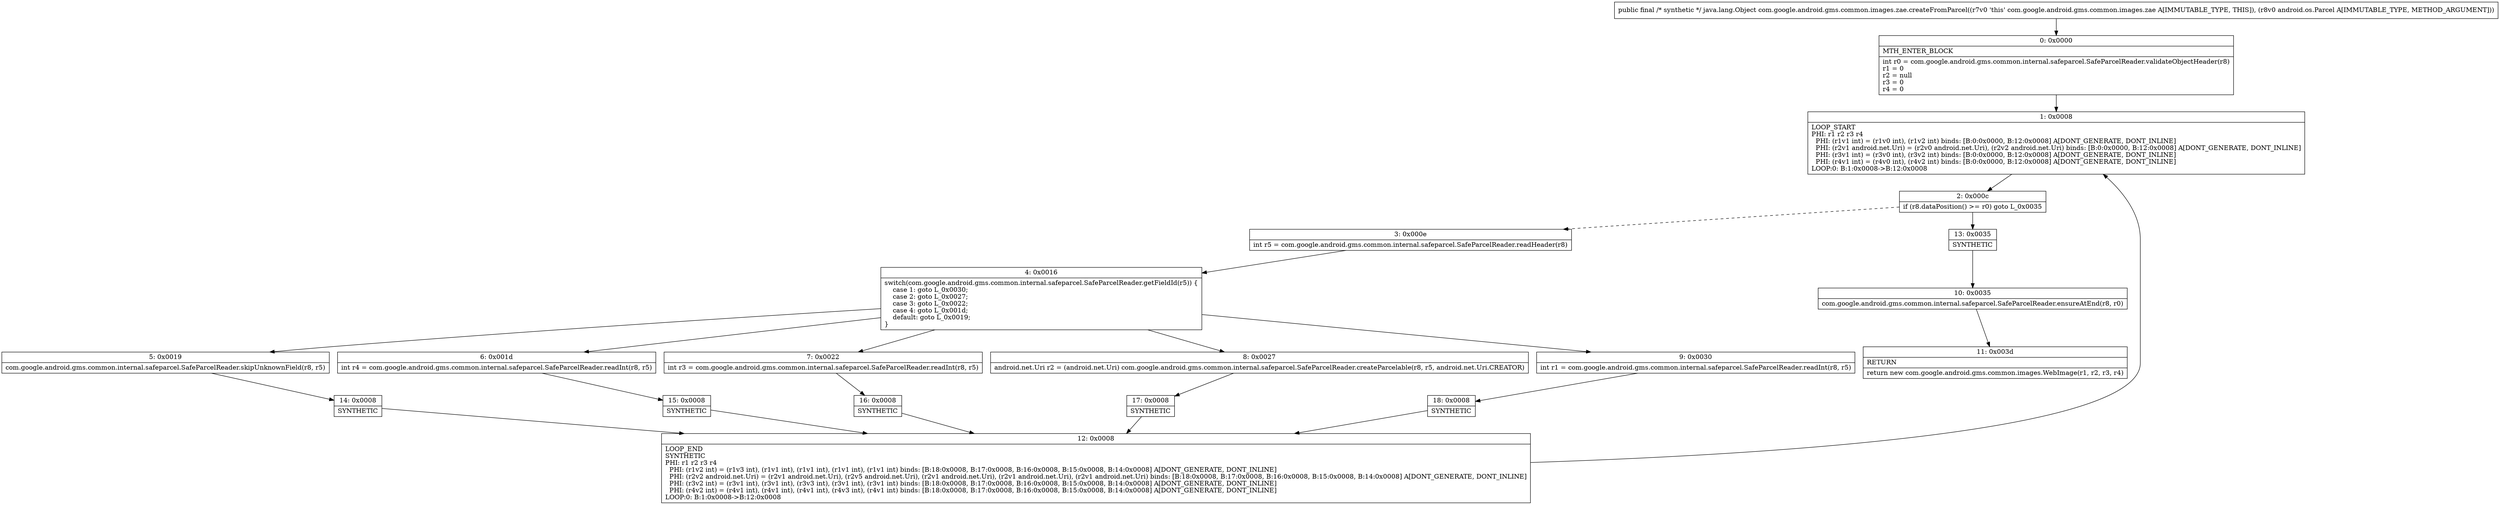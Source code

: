 digraph "CFG forcom.google.android.gms.common.images.zae.createFromParcel(Landroid\/os\/Parcel;)Ljava\/lang\/Object;" {
Node_0 [shape=record,label="{0\:\ 0x0000|MTH_ENTER_BLOCK\l|int r0 = com.google.android.gms.common.internal.safeparcel.SafeParcelReader.validateObjectHeader(r8)\lr1 = 0\lr2 = null\lr3 = 0\lr4 = 0\l}"];
Node_1 [shape=record,label="{1\:\ 0x0008|LOOP_START\lPHI: r1 r2 r3 r4 \l  PHI: (r1v1 int) = (r1v0 int), (r1v2 int) binds: [B:0:0x0000, B:12:0x0008] A[DONT_GENERATE, DONT_INLINE]\l  PHI: (r2v1 android.net.Uri) = (r2v0 android.net.Uri), (r2v2 android.net.Uri) binds: [B:0:0x0000, B:12:0x0008] A[DONT_GENERATE, DONT_INLINE]\l  PHI: (r3v1 int) = (r3v0 int), (r3v2 int) binds: [B:0:0x0000, B:12:0x0008] A[DONT_GENERATE, DONT_INLINE]\l  PHI: (r4v1 int) = (r4v0 int), (r4v2 int) binds: [B:0:0x0000, B:12:0x0008] A[DONT_GENERATE, DONT_INLINE]\lLOOP:0: B:1:0x0008\-\>B:12:0x0008\l}"];
Node_2 [shape=record,label="{2\:\ 0x000c|if (r8.dataPosition() \>= r0) goto L_0x0035\l}"];
Node_3 [shape=record,label="{3\:\ 0x000e|int r5 = com.google.android.gms.common.internal.safeparcel.SafeParcelReader.readHeader(r8)\l}"];
Node_4 [shape=record,label="{4\:\ 0x0016|switch(com.google.android.gms.common.internal.safeparcel.SafeParcelReader.getFieldId(r5)) \{\l    case 1: goto L_0x0030;\l    case 2: goto L_0x0027;\l    case 3: goto L_0x0022;\l    case 4: goto L_0x001d;\l    default: goto L_0x0019;\l\}\l}"];
Node_5 [shape=record,label="{5\:\ 0x0019|com.google.android.gms.common.internal.safeparcel.SafeParcelReader.skipUnknownField(r8, r5)\l}"];
Node_6 [shape=record,label="{6\:\ 0x001d|int r4 = com.google.android.gms.common.internal.safeparcel.SafeParcelReader.readInt(r8, r5)\l}"];
Node_7 [shape=record,label="{7\:\ 0x0022|int r3 = com.google.android.gms.common.internal.safeparcel.SafeParcelReader.readInt(r8, r5)\l}"];
Node_8 [shape=record,label="{8\:\ 0x0027|android.net.Uri r2 = (android.net.Uri) com.google.android.gms.common.internal.safeparcel.SafeParcelReader.createParcelable(r8, r5, android.net.Uri.CREATOR)\l}"];
Node_9 [shape=record,label="{9\:\ 0x0030|int r1 = com.google.android.gms.common.internal.safeparcel.SafeParcelReader.readInt(r8, r5)\l}"];
Node_10 [shape=record,label="{10\:\ 0x0035|com.google.android.gms.common.internal.safeparcel.SafeParcelReader.ensureAtEnd(r8, r0)\l}"];
Node_11 [shape=record,label="{11\:\ 0x003d|RETURN\l|return new com.google.android.gms.common.images.WebImage(r1, r2, r3, r4)\l}"];
Node_12 [shape=record,label="{12\:\ 0x0008|LOOP_END\lSYNTHETIC\lPHI: r1 r2 r3 r4 \l  PHI: (r1v2 int) = (r1v3 int), (r1v1 int), (r1v1 int), (r1v1 int), (r1v1 int) binds: [B:18:0x0008, B:17:0x0008, B:16:0x0008, B:15:0x0008, B:14:0x0008] A[DONT_GENERATE, DONT_INLINE]\l  PHI: (r2v2 android.net.Uri) = (r2v1 android.net.Uri), (r2v5 android.net.Uri), (r2v1 android.net.Uri), (r2v1 android.net.Uri), (r2v1 android.net.Uri) binds: [B:18:0x0008, B:17:0x0008, B:16:0x0008, B:15:0x0008, B:14:0x0008] A[DONT_GENERATE, DONT_INLINE]\l  PHI: (r3v2 int) = (r3v1 int), (r3v1 int), (r3v3 int), (r3v1 int), (r3v1 int) binds: [B:18:0x0008, B:17:0x0008, B:16:0x0008, B:15:0x0008, B:14:0x0008] A[DONT_GENERATE, DONT_INLINE]\l  PHI: (r4v2 int) = (r4v1 int), (r4v1 int), (r4v1 int), (r4v3 int), (r4v1 int) binds: [B:18:0x0008, B:17:0x0008, B:16:0x0008, B:15:0x0008, B:14:0x0008] A[DONT_GENERATE, DONT_INLINE]\lLOOP:0: B:1:0x0008\-\>B:12:0x0008\l}"];
Node_13 [shape=record,label="{13\:\ 0x0035|SYNTHETIC\l}"];
Node_14 [shape=record,label="{14\:\ 0x0008|SYNTHETIC\l}"];
Node_15 [shape=record,label="{15\:\ 0x0008|SYNTHETIC\l}"];
Node_16 [shape=record,label="{16\:\ 0x0008|SYNTHETIC\l}"];
Node_17 [shape=record,label="{17\:\ 0x0008|SYNTHETIC\l}"];
Node_18 [shape=record,label="{18\:\ 0x0008|SYNTHETIC\l}"];
MethodNode[shape=record,label="{public final \/* synthetic *\/ java.lang.Object com.google.android.gms.common.images.zae.createFromParcel((r7v0 'this' com.google.android.gms.common.images.zae A[IMMUTABLE_TYPE, THIS]), (r8v0 android.os.Parcel A[IMMUTABLE_TYPE, METHOD_ARGUMENT])) }"];
MethodNode -> Node_0;
Node_0 -> Node_1;
Node_1 -> Node_2;
Node_2 -> Node_3[style=dashed];
Node_2 -> Node_13;
Node_3 -> Node_4;
Node_4 -> Node_5;
Node_4 -> Node_6;
Node_4 -> Node_7;
Node_4 -> Node_8;
Node_4 -> Node_9;
Node_5 -> Node_14;
Node_6 -> Node_15;
Node_7 -> Node_16;
Node_8 -> Node_17;
Node_9 -> Node_18;
Node_10 -> Node_11;
Node_12 -> Node_1;
Node_13 -> Node_10;
Node_14 -> Node_12;
Node_15 -> Node_12;
Node_16 -> Node_12;
Node_17 -> Node_12;
Node_18 -> Node_12;
}

